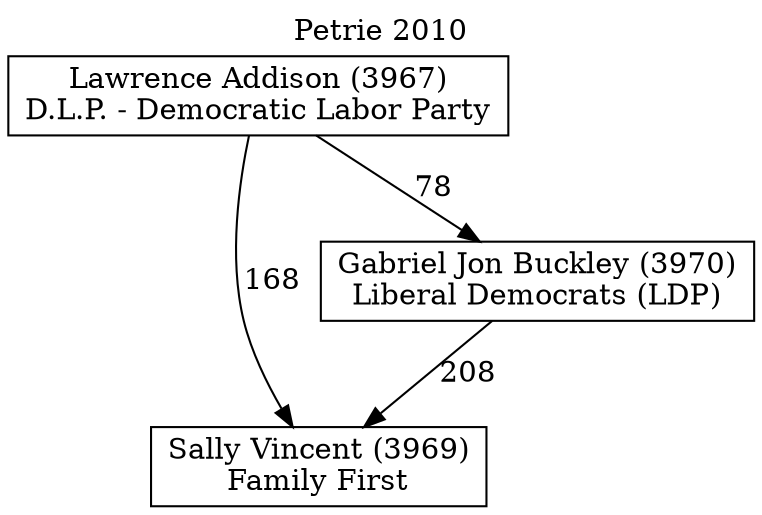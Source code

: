// House preference flow
digraph "Sally Vincent (3969)_Petrie_2010" {
	graph [label="Petrie 2010" labelloc=t mclimit=10]
	node [shape=box]
	"Sally Vincent (3969)" [label="Sally Vincent (3969)
Family First"]
	"Gabriel Jon Buckley (3970)" [label="Gabriel Jon Buckley (3970)
Liberal Democrats (LDP)"]
	"Lawrence Addison (3967)" [label="Lawrence Addison (3967)
D.L.P. - Democratic Labor Party"]
	"Gabriel Jon Buckley (3970)" -> "Sally Vincent (3969)" [label=208]
	"Lawrence Addison (3967)" -> "Gabriel Jon Buckley (3970)" [label=78]
	"Lawrence Addison (3967)" -> "Sally Vincent (3969)" [label=168]
}
